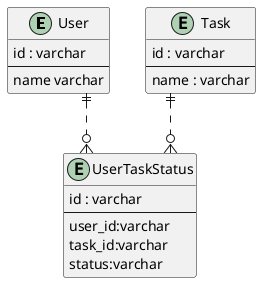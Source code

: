 @startuml


' avoid problems with angled crows feet
skinparam linetype ortho

entity "User" as u {
  id : varchar
  --
  name varchar
}

entity "Task" as t {
  id : varchar
  --
  name : varchar
}

entity "UserTaskStatus" as uts {
  id : varchar
  --
  user_id:varchar
  task_id:varchar
  status:varchar
}


u ||..o{ uts
t ||..o{ uts
@enduml
